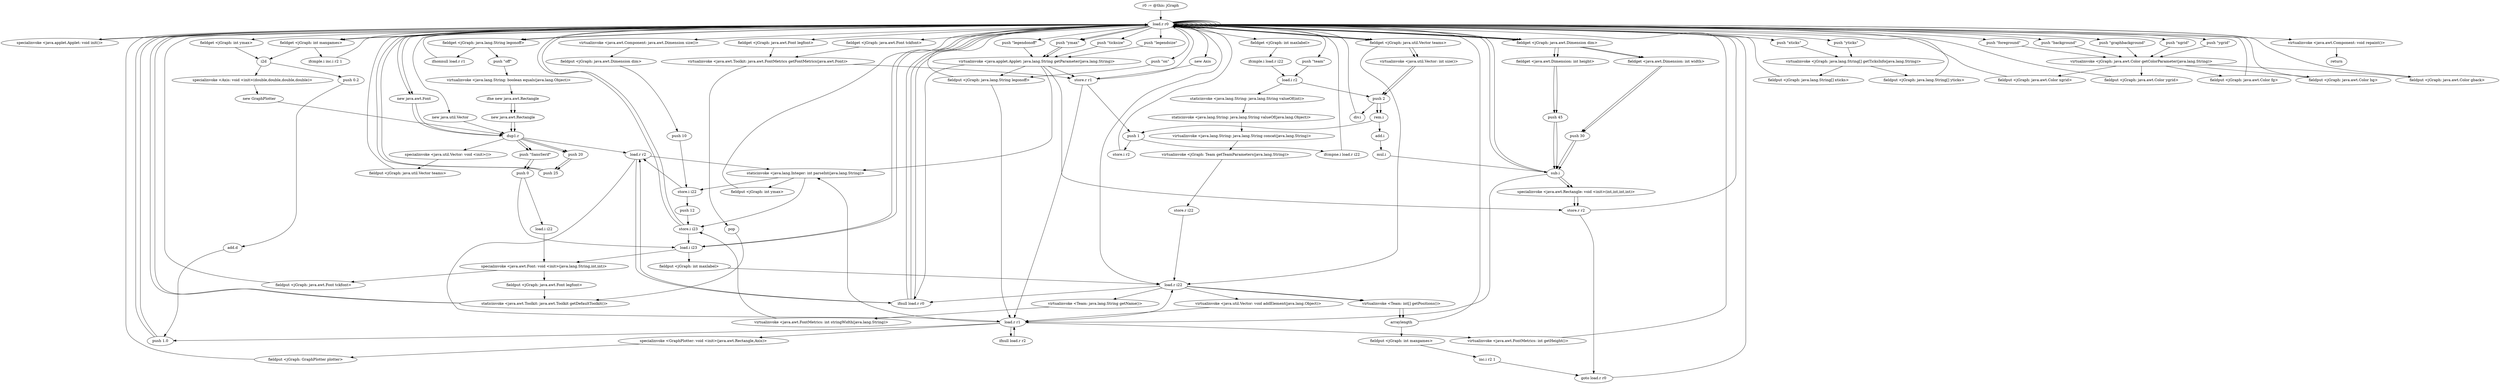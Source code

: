 digraph "" {
    "r0 := @this: jGraph"
    "load.r r0"
    "r0 := @this: jGraph"->"load.r r0";
    "specialinvoke <java.applet.Applet: void init()>"
    "load.r r0"->"specialinvoke <java.applet.Applet: void init()>";
    "specialinvoke <java.applet.Applet: void init()>"->"load.r r0";
    "new java.util.Vector"
    "load.r r0"->"new java.util.Vector";
    "dup1.r"
    "new java.util.Vector"->"dup1.r";
    "specialinvoke <java.util.Vector: void <init>()>"
    "dup1.r"->"specialinvoke <java.util.Vector: void <init>()>";
    "fieldput <jGraph: java.util.Vector teams>"
    "specialinvoke <java.util.Vector: void <init>()>"->"fieldput <jGraph: java.util.Vector teams>";
    "fieldput <jGraph: java.util.Vector teams>"->"load.r r0";
    "load.r r0"->"load.r r0";
    "virtualinvoke <java.awt.Component: java.awt.Dimension size()>"
    "load.r r0"->"virtualinvoke <java.awt.Component: java.awt.Dimension size()>";
    "fieldput <jGraph: java.awt.Dimension dim>"
    "virtualinvoke <java.awt.Component: java.awt.Dimension size()>"->"fieldput <jGraph: java.awt.Dimension dim>";
    "push 10"
    "fieldput <jGraph: java.awt.Dimension dim>"->"push 10";
    "store.i i22"
    "push 10"->"store.i i22";
    "push 12"
    "store.i i22"->"push 12";
    "store.i i23"
    "push 12"->"store.i i23";
    "store.i i23"->"load.r r0";
    "push \"ticksize\""
    "load.r r0"->"push \"ticksize\"";
    "virtualinvoke <java.applet.Applet: java.lang.String getParameter(java.lang.String)>"
    "push \"ticksize\""->"virtualinvoke <java.applet.Applet: java.lang.String getParameter(java.lang.String)>";
    "store.r r1"
    "virtualinvoke <java.applet.Applet: java.lang.String getParameter(java.lang.String)>"->"store.r r1";
    "store.r r1"->"load.r r0";
    "push \"legendsize\""
    "load.r r0"->"push \"legendsize\"";
    "push \"legendsize\""->"virtualinvoke <java.applet.Applet: java.lang.String getParameter(java.lang.String)>";
    "store.r r2"
    "virtualinvoke <java.applet.Applet: java.lang.String getParameter(java.lang.String)>"->"store.r r2";
    "store.r r2"->"load.r r0";
    "load.r r0"->"load.r r0";
    "push \"legendonoff\""
    "load.r r0"->"push \"legendonoff\"";
    "push \"legendonoff\""->"virtualinvoke <java.applet.Applet: java.lang.String getParameter(java.lang.String)>";
    "fieldput <jGraph: java.lang.String legonoff>"
    "virtualinvoke <java.applet.Applet: java.lang.String getParameter(java.lang.String)>"->"fieldput <jGraph: java.lang.String legonoff>";
    "fieldput <jGraph: java.lang.String legonoff>"->"load.r r0";
    "push \"ymax\""
    "load.r r0"->"push \"ymax\"";
    "push \"ymax\""->"virtualinvoke <java.applet.Applet: java.lang.String getParameter(java.lang.String)>";
    "ifnull load.r r0"
    "virtualinvoke <java.applet.Applet: java.lang.String getParameter(java.lang.String)>"->"ifnull load.r r0";
    "ifnull load.r r0"->"load.r r0";
    "load.r r0"->"load.r r0";
    "load.r r0"->"push \"ymax\"";
    "push \"ymax\""->"virtualinvoke <java.applet.Applet: java.lang.String getParameter(java.lang.String)>";
    "staticinvoke <java.lang.Integer: int parseInt(java.lang.String)>"
    "virtualinvoke <java.applet.Applet: java.lang.String getParameter(java.lang.String)>"->"staticinvoke <java.lang.Integer: int parseInt(java.lang.String)>";
    "fieldput <jGraph: int ymax>"
    "staticinvoke <java.lang.Integer: int parseInt(java.lang.String)>"->"fieldput <jGraph: int ymax>";
    "fieldput <jGraph: int ymax>"->"load.r r0";
    "fieldget <jGraph: java.lang.String legonoff>"
    "load.r r0"->"fieldget <jGraph: java.lang.String legonoff>";
    "ifnonnull load.r r1"
    "fieldget <jGraph: java.lang.String legonoff>"->"ifnonnull load.r r1";
    "ifnonnull load.r r1"->"load.r r0";
    "push \"on\""
    "load.r r0"->"push \"on\"";
    "push \"on\""->"fieldput <jGraph: java.lang.String legonoff>";
    "load.r r1"
    "fieldput <jGraph: java.lang.String legonoff>"->"load.r r1";
    "ifnull load.r r2"
    "load.r r1"->"ifnull load.r r2";
    "ifnull load.r r2"->"load.r r1";
    "load.r r1"->"staticinvoke <java.lang.Integer: int parseInt(java.lang.String)>";
    "staticinvoke <java.lang.Integer: int parseInt(java.lang.String)>"->"store.i i22";
    "load.r r2"
    "store.i i22"->"load.r r2";
    "load.r r2"->"ifnull load.r r0";
    "ifnull load.r r0"->"load.r r2";
    "load.r r2"->"staticinvoke <java.lang.Integer: int parseInt(java.lang.String)>";
    "staticinvoke <java.lang.Integer: int parseInt(java.lang.String)>"->"store.i i23";
    "store.i i23"->"load.r r0";
    "new java.awt.Font"
    "load.r r0"->"new java.awt.Font";
    "new java.awt.Font"->"dup1.r";
    "push \"SansSerif\""
    "dup1.r"->"push \"SansSerif\"";
    "push 0"
    "push \"SansSerif\""->"push 0";
    "load.i i22"
    "push 0"->"load.i i22";
    "specialinvoke <java.awt.Font: void <init>(java.lang.String,int,int)>"
    "load.i i22"->"specialinvoke <java.awt.Font: void <init>(java.lang.String,int,int)>";
    "fieldput <jGraph: java.awt.Font tckfont>"
    "specialinvoke <java.awt.Font: void <init>(java.lang.String,int,int)>"->"fieldput <jGraph: java.awt.Font tckfont>";
    "fieldput <jGraph: java.awt.Font tckfont>"->"load.r r0";
    "load.r r0"->"new java.awt.Font";
    "new java.awt.Font"->"dup1.r";
    "dup1.r"->"push \"SansSerif\"";
    "push \"SansSerif\""->"push 0";
    "load.i i23"
    "push 0"->"load.i i23";
    "load.i i23"->"specialinvoke <java.awt.Font: void <init>(java.lang.String,int,int)>";
    "fieldput <jGraph: java.awt.Font legfont>"
    "specialinvoke <java.awt.Font: void <init>(java.lang.String,int,int)>"->"fieldput <jGraph: java.awt.Font legfont>";
    "staticinvoke <java.awt.Toolkit: java.awt.Toolkit getDefaultToolkit()>"
    "fieldput <jGraph: java.awt.Font legfont>"->"staticinvoke <java.awt.Toolkit: java.awt.Toolkit getDefaultToolkit()>";
    "staticinvoke <java.awt.Toolkit: java.awt.Toolkit getDefaultToolkit()>"->"load.r r0";
    "fieldget <jGraph: java.awt.Font tckfont>"
    "load.r r0"->"fieldget <jGraph: java.awt.Font tckfont>";
    "virtualinvoke <java.awt.Toolkit: java.awt.FontMetrics getFontMetrics(java.awt.Font)>"
    "fieldget <jGraph: java.awt.Font tckfont>"->"virtualinvoke <java.awt.Toolkit: java.awt.FontMetrics getFontMetrics(java.awt.Font)>";
    "pop"
    "virtualinvoke <java.awt.Toolkit: java.awt.FontMetrics getFontMetrics(java.awt.Font)>"->"pop";
    "pop"->"staticinvoke <java.awt.Toolkit: java.awt.Toolkit getDefaultToolkit()>";
    "staticinvoke <java.awt.Toolkit: java.awt.Toolkit getDefaultToolkit()>"->"load.r r0";
    "fieldget <jGraph: java.awt.Font legfont>"
    "load.r r0"->"fieldget <jGraph: java.awt.Font legfont>";
    "fieldget <jGraph: java.awt.Font legfont>"->"virtualinvoke <java.awt.Toolkit: java.awt.FontMetrics getFontMetrics(java.awt.Font)>";
    "virtualinvoke <java.awt.Toolkit: java.awt.FontMetrics getFontMetrics(java.awt.Font)>"->"store.r r1";
    "push 1"
    "store.r r1"->"push 1";
    "store.i r2"
    "push 1"->"store.i r2";
    "store.i r2"->"load.r r0";
    "push \"team\""
    "load.r r0"->"push \"team\"";
    "load.i r2"
    "push \"team\""->"load.i r2";
    "staticinvoke <java.lang.String: java.lang.String valueOf(int)>"
    "load.i r2"->"staticinvoke <java.lang.String: java.lang.String valueOf(int)>";
    "staticinvoke <java.lang.String: java.lang.String valueOf(java.lang.Object)>"
    "staticinvoke <java.lang.String: java.lang.String valueOf(int)>"->"staticinvoke <java.lang.String: java.lang.String valueOf(java.lang.Object)>";
    "virtualinvoke <java.lang.String: java.lang.String concat(java.lang.String)>"
    "staticinvoke <java.lang.String: java.lang.String valueOf(java.lang.Object)>"->"virtualinvoke <java.lang.String: java.lang.String concat(java.lang.String)>";
    "virtualinvoke <jGraph: Team getTeamParameters(java.lang.String)>"
    "virtualinvoke <java.lang.String: java.lang.String concat(java.lang.String)>"->"virtualinvoke <jGraph: Team getTeamParameters(java.lang.String)>";
    "store.r i22"
    "virtualinvoke <jGraph: Team getTeamParameters(java.lang.String)>"->"store.r i22";
    "load.r i22"
    "store.r i22"->"load.r i22";
    "load.r i22"->"ifnull load.r r0";
    "ifnull load.r r0"->"load.r r0";
    "fieldget <jGraph: java.util.Vector teams>"
    "load.r r0"->"fieldget <jGraph: java.util.Vector teams>";
    "fieldget <jGraph: java.util.Vector teams>"->"load.r i22";
    "virtualinvoke <java.util.Vector: void addElement(java.lang.Object)>"
    "load.r i22"->"virtualinvoke <java.util.Vector: void addElement(java.lang.Object)>";
    "virtualinvoke <java.util.Vector: void addElement(java.lang.Object)>"->"load.r r1";
    "load.r r1"->"load.r i22";
    "virtualinvoke <Team: java.lang.String getName()>"
    "load.r i22"->"virtualinvoke <Team: java.lang.String getName()>";
    "virtualinvoke <java.awt.FontMetrics: int stringWidth(java.lang.String)>"
    "virtualinvoke <Team: java.lang.String getName()>"->"virtualinvoke <java.awt.FontMetrics: int stringWidth(java.lang.String)>";
    "virtualinvoke <java.awt.FontMetrics: int stringWidth(java.lang.String)>"->"store.i i23";
    "store.i i23"->"load.i i23";
    "load.i i23"->"load.r r0";
    "fieldget <jGraph: int maxlabel>"
    "load.r r0"->"fieldget <jGraph: int maxlabel>";
    "ifcmple.i load.r i22"
    "fieldget <jGraph: int maxlabel>"->"ifcmple.i load.r i22";
    "ifcmple.i load.r i22"->"load.i r2";
    "push 2"
    "load.i r2"->"push 2";
    "rem.i"
    "push 2"->"rem.i";
    "rem.i"->"push 1";
    "ifcmpne.i load.r i22"
    "push 1"->"ifcmpne.i load.r i22";
    "ifcmpne.i load.r i22"->"load.r r0";
    "load.r r0"->"load.i i23";
    "fieldput <jGraph: int maxlabel>"
    "load.i i23"->"fieldput <jGraph: int maxlabel>";
    "fieldput <jGraph: int maxlabel>"->"load.r i22";
    "virtualinvoke <Team: int[] getPositions()>"
    "load.r i22"->"virtualinvoke <Team: int[] getPositions()>";
    "arraylength"
    "virtualinvoke <Team: int[] getPositions()>"->"arraylength";
    "arraylength"->"load.r r0";
    "fieldget <jGraph: int maxgames>"
    "load.r r0"->"fieldget <jGraph: int maxgames>";
    "ifcmple.i inc.i r2 1"
    "fieldget <jGraph: int maxgames>"->"ifcmple.i inc.i r2 1";
    "ifcmple.i inc.i r2 1"->"load.r r0";
    "load.r r0"->"load.r i22";
    "load.r i22"->"virtualinvoke <Team: int[] getPositions()>";
    "virtualinvoke <Team: int[] getPositions()>"->"arraylength";
    "fieldput <jGraph: int maxgames>"
    "arraylength"->"fieldput <jGraph: int maxgames>";
    "inc.i r2 1"
    "fieldput <jGraph: int maxgames>"->"inc.i r2 1";
    "goto load.r r0"
    "inc.i r2 1"->"goto load.r r0";
    "ifnull load.r r0"->"load.r r0";
    "load.r r0"->"load.r r0";
    "push \"xticks\""
    "load.r r0"->"push \"xticks\"";
    "virtualinvoke <jGraph: java.lang.String[] getTicksInfo(java.lang.String)>"
    "push \"xticks\""->"virtualinvoke <jGraph: java.lang.String[] getTicksInfo(java.lang.String)>";
    "fieldput <jGraph: java.lang.String[] xticks>"
    "virtualinvoke <jGraph: java.lang.String[] getTicksInfo(java.lang.String)>"->"fieldput <jGraph: java.lang.String[] xticks>";
    "fieldput <jGraph: java.lang.String[] xticks>"->"load.r r0";
    "load.r r0"->"load.r r0";
    "push \"yticks\""
    "load.r r0"->"push \"yticks\"";
    "push \"yticks\""->"virtualinvoke <jGraph: java.lang.String[] getTicksInfo(java.lang.String)>";
    "fieldput <jGraph: java.lang.String[] yticks>"
    "virtualinvoke <jGraph: java.lang.String[] getTicksInfo(java.lang.String)>"->"fieldput <jGraph: java.lang.String[] yticks>";
    "fieldput <jGraph: java.lang.String[] yticks>"->"load.r r0";
    "load.r r0"->"load.r r0";
    "push \"xgrid\""
    "load.r r0"->"push \"xgrid\"";
    "virtualinvoke <jGraph: java.awt.Color getColorParameter(java.lang.String)>"
    "push \"xgrid\""->"virtualinvoke <jGraph: java.awt.Color getColorParameter(java.lang.String)>";
    "fieldput <jGraph: java.awt.Color xgrid>"
    "virtualinvoke <jGraph: java.awt.Color getColorParameter(java.lang.String)>"->"fieldput <jGraph: java.awt.Color xgrid>";
    "fieldput <jGraph: java.awt.Color xgrid>"->"load.r r0";
    "load.r r0"->"load.r r0";
    "push \"ygrid\""
    "load.r r0"->"push \"ygrid\"";
    "push \"ygrid\""->"virtualinvoke <jGraph: java.awt.Color getColorParameter(java.lang.String)>";
    "fieldput <jGraph: java.awt.Color ygrid>"
    "virtualinvoke <jGraph: java.awt.Color getColorParameter(java.lang.String)>"->"fieldput <jGraph: java.awt.Color ygrid>";
    "fieldput <jGraph: java.awt.Color ygrid>"->"load.r r0";
    "load.r r0"->"load.r r0";
    "push \"foreground\""
    "load.r r0"->"push \"foreground\"";
    "push \"foreground\""->"virtualinvoke <jGraph: java.awt.Color getColorParameter(java.lang.String)>";
    "fieldput <jGraph: java.awt.Color fg>"
    "virtualinvoke <jGraph: java.awt.Color getColorParameter(java.lang.String)>"->"fieldput <jGraph: java.awt.Color fg>";
    "fieldput <jGraph: java.awt.Color fg>"->"load.r r0";
    "load.r r0"->"load.r r0";
    "push \"background\""
    "load.r r0"->"push \"background\"";
    "push \"background\""->"virtualinvoke <jGraph: java.awt.Color getColorParameter(java.lang.String)>";
    "fieldput <jGraph: java.awt.Color bg>"
    "virtualinvoke <jGraph: java.awt.Color getColorParameter(java.lang.String)>"->"fieldput <jGraph: java.awt.Color bg>";
    "fieldput <jGraph: java.awt.Color bg>"->"load.r r0";
    "load.r r0"->"load.r r0";
    "push \"graphbackground\""
    "load.r r0"->"push \"graphbackground\"";
    "push \"graphbackground\""->"virtualinvoke <jGraph: java.awt.Color getColorParameter(java.lang.String)>";
    "fieldput <jGraph: java.awt.Color gback>"
    "virtualinvoke <jGraph: java.awt.Color getColorParameter(java.lang.String)>"->"fieldput <jGraph: java.awt.Color gback>";
    "fieldput <jGraph: java.awt.Color gback>"->"load.r r0";
    "load.r r0"->"fieldget <jGraph: java.lang.String legonoff>";
    "push \"off\""
    "fieldget <jGraph: java.lang.String legonoff>"->"push \"off\"";
    "virtualinvoke <java.lang.String: boolean equals(java.lang.Object)>"
    "push \"off\""->"virtualinvoke <java.lang.String: boolean equals(java.lang.Object)>";
    "ifne new java.awt.Rectangle"
    "virtualinvoke <java.lang.String: boolean equals(java.lang.Object)>"->"ifne new java.awt.Rectangle";
    "new java.awt.Rectangle"
    "ifne new java.awt.Rectangle"->"new java.awt.Rectangle";
    "new java.awt.Rectangle"->"dup1.r";
    "push 20"
    "dup1.r"->"push 20";
    "push 25"
    "push 20"->"push 25";
    "push 25"->"load.r r0";
    "fieldget <jGraph: java.awt.Dimension dim>"
    "load.r r0"->"fieldget <jGraph: java.awt.Dimension dim>";
    "fieldget <java.awt.Dimension: int width>"
    "fieldget <jGraph: java.awt.Dimension dim>"->"fieldget <java.awt.Dimension: int width>";
    "push 30"
    "fieldget <java.awt.Dimension: int width>"->"push 30";
    "sub.i"
    "push 30"->"sub.i";
    "sub.i"->"load.r r0";
    "load.r r0"->"fieldget <jGraph: java.awt.Dimension dim>";
    "fieldget <java.awt.Dimension: int height>"
    "fieldget <jGraph: java.awt.Dimension dim>"->"fieldget <java.awt.Dimension: int height>";
    "push 45"
    "fieldget <java.awt.Dimension: int height>"->"push 45";
    "push 45"->"sub.i";
    "sub.i"->"load.r r1";
    "virtualinvoke <java.awt.FontMetrics: int getHeight()>"
    "load.r r1"->"virtualinvoke <java.awt.FontMetrics: int getHeight()>";
    "virtualinvoke <java.awt.FontMetrics: int getHeight()>"->"load.r r0";
    "load.r r0"->"fieldget <jGraph: java.util.Vector teams>";
    "virtualinvoke <java.util.Vector: int size()>"
    "fieldget <jGraph: java.util.Vector teams>"->"virtualinvoke <java.util.Vector: int size()>";
    "virtualinvoke <java.util.Vector: int size()>"->"push 2";
    "div.i"
    "push 2"->"div.i";
    "div.i"->"load.r r0";
    "load.r r0"->"fieldget <jGraph: java.util.Vector teams>";
    "fieldget <jGraph: java.util.Vector teams>"->"virtualinvoke <java.util.Vector: int size()>";
    "virtualinvoke <java.util.Vector: int size()>"->"push 2";
    "push 2"->"rem.i";
    "add.i"
    "rem.i"->"add.i";
    "mul.i"
    "add.i"->"mul.i";
    "mul.i"->"sub.i";
    "specialinvoke <java.awt.Rectangle: void <init>(int,int,int,int)>"
    "sub.i"->"specialinvoke <java.awt.Rectangle: void <init>(int,int,int,int)>";
    "specialinvoke <java.awt.Rectangle: void <init>(int,int,int,int)>"->"store.r r2";
    "store.r r2"->"goto load.r r0";
    "goto load.r r0"->"load.r r0";
    "new Axis"
    "load.r r0"->"new Axis";
    "new Axis"->"store.r r1";
    "store.r r1"->"load.r r1";
    "push 1.0"
    "load.r r1"->"push 1.0";
    "push 1.0"->"load.r r0";
    "load.r r0"->"fieldget <jGraph: int maxgames>";
    "i2d"
    "fieldget <jGraph: int maxgames>"->"i2d";
    "push 0.2"
    "i2d"->"push 0.2";
    "add.d"
    "push 0.2"->"add.d";
    "add.d"->"push 1.0";
    "push 1.0"->"load.r r0";
    "fieldget <jGraph: int ymax>"
    "load.r r0"->"fieldget <jGraph: int ymax>";
    "fieldget <jGraph: int ymax>"->"i2d";
    "specialinvoke <Axis: void <init>(double,double,double,double)>"
    "i2d"->"specialinvoke <Axis: void <init>(double,double,double,double)>";
    "new GraphPlotter"
    "specialinvoke <Axis: void <init>(double,double,double,double)>"->"new GraphPlotter";
    "new GraphPlotter"->"dup1.r";
    "dup1.r"->"load.r r2";
    "load.r r2"->"load.r r1";
    "specialinvoke <GraphPlotter: void <init>(java.awt.Rectangle,Axis)>"
    "load.r r1"->"specialinvoke <GraphPlotter: void <init>(java.awt.Rectangle,Axis)>";
    "fieldput <jGraph: GraphPlotter plotter>"
    "specialinvoke <GraphPlotter: void <init>(java.awt.Rectangle,Axis)>"->"fieldput <jGraph: GraphPlotter plotter>";
    "fieldput <jGraph: GraphPlotter plotter>"->"load.r r0";
    "virtualinvoke <java.awt.Component: void repaint()>"
    "load.r r0"->"virtualinvoke <java.awt.Component: void repaint()>";
    "return"
    "virtualinvoke <java.awt.Component: void repaint()>"->"return";
    "ifne new java.awt.Rectangle"->"new java.awt.Rectangle";
    "new java.awt.Rectangle"->"dup1.r";
    "dup1.r"->"push 20";
    "push 20"->"push 25";
    "push 25"->"load.r r0";
    "load.r r0"->"fieldget <jGraph: java.awt.Dimension dim>";
    "fieldget <jGraph: java.awt.Dimension dim>"->"fieldget <java.awt.Dimension: int width>";
    "fieldget <java.awt.Dimension: int width>"->"push 30";
    "push 30"->"sub.i";
    "sub.i"->"load.r r0";
    "load.r r0"->"fieldget <jGraph: java.awt.Dimension dim>";
    "fieldget <jGraph: java.awt.Dimension dim>"->"fieldget <java.awt.Dimension: int height>";
    "fieldget <java.awt.Dimension: int height>"->"push 45";
    "push 45"->"sub.i";
    "sub.i"->"specialinvoke <java.awt.Rectangle: void <init>(int,int,int,int)>";
    "specialinvoke <java.awt.Rectangle: void <init>(int,int,int,int)>"->"store.r r2";
}
